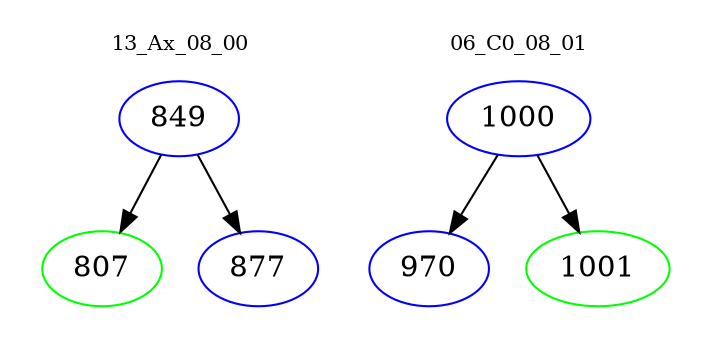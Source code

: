 digraph{
subgraph cluster_0 {
color = white
label = "13_Ax_08_00";
fontsize=10;
T0_849 [label="849", color="blue"]
T0_849 -> T0_807 [color="black"]
T0_807 [label="807", color="green"]
T0_849 -> T0_877 [color="black"]
T0_877 [label="877", color="blue"]
}
subgraph cluster_1 {
color = white
label = "06_C0_08_01";
fontsize=10;
T1_1000 [label="1000", color="blue"]
T1_1000 -> T1_970 [color="black"]
T1_970 [label="970", color="blue"]
T1_1000 -> T1_1001 [color="black"]
T1_1001 [label="1001", color="green"]
}
}
